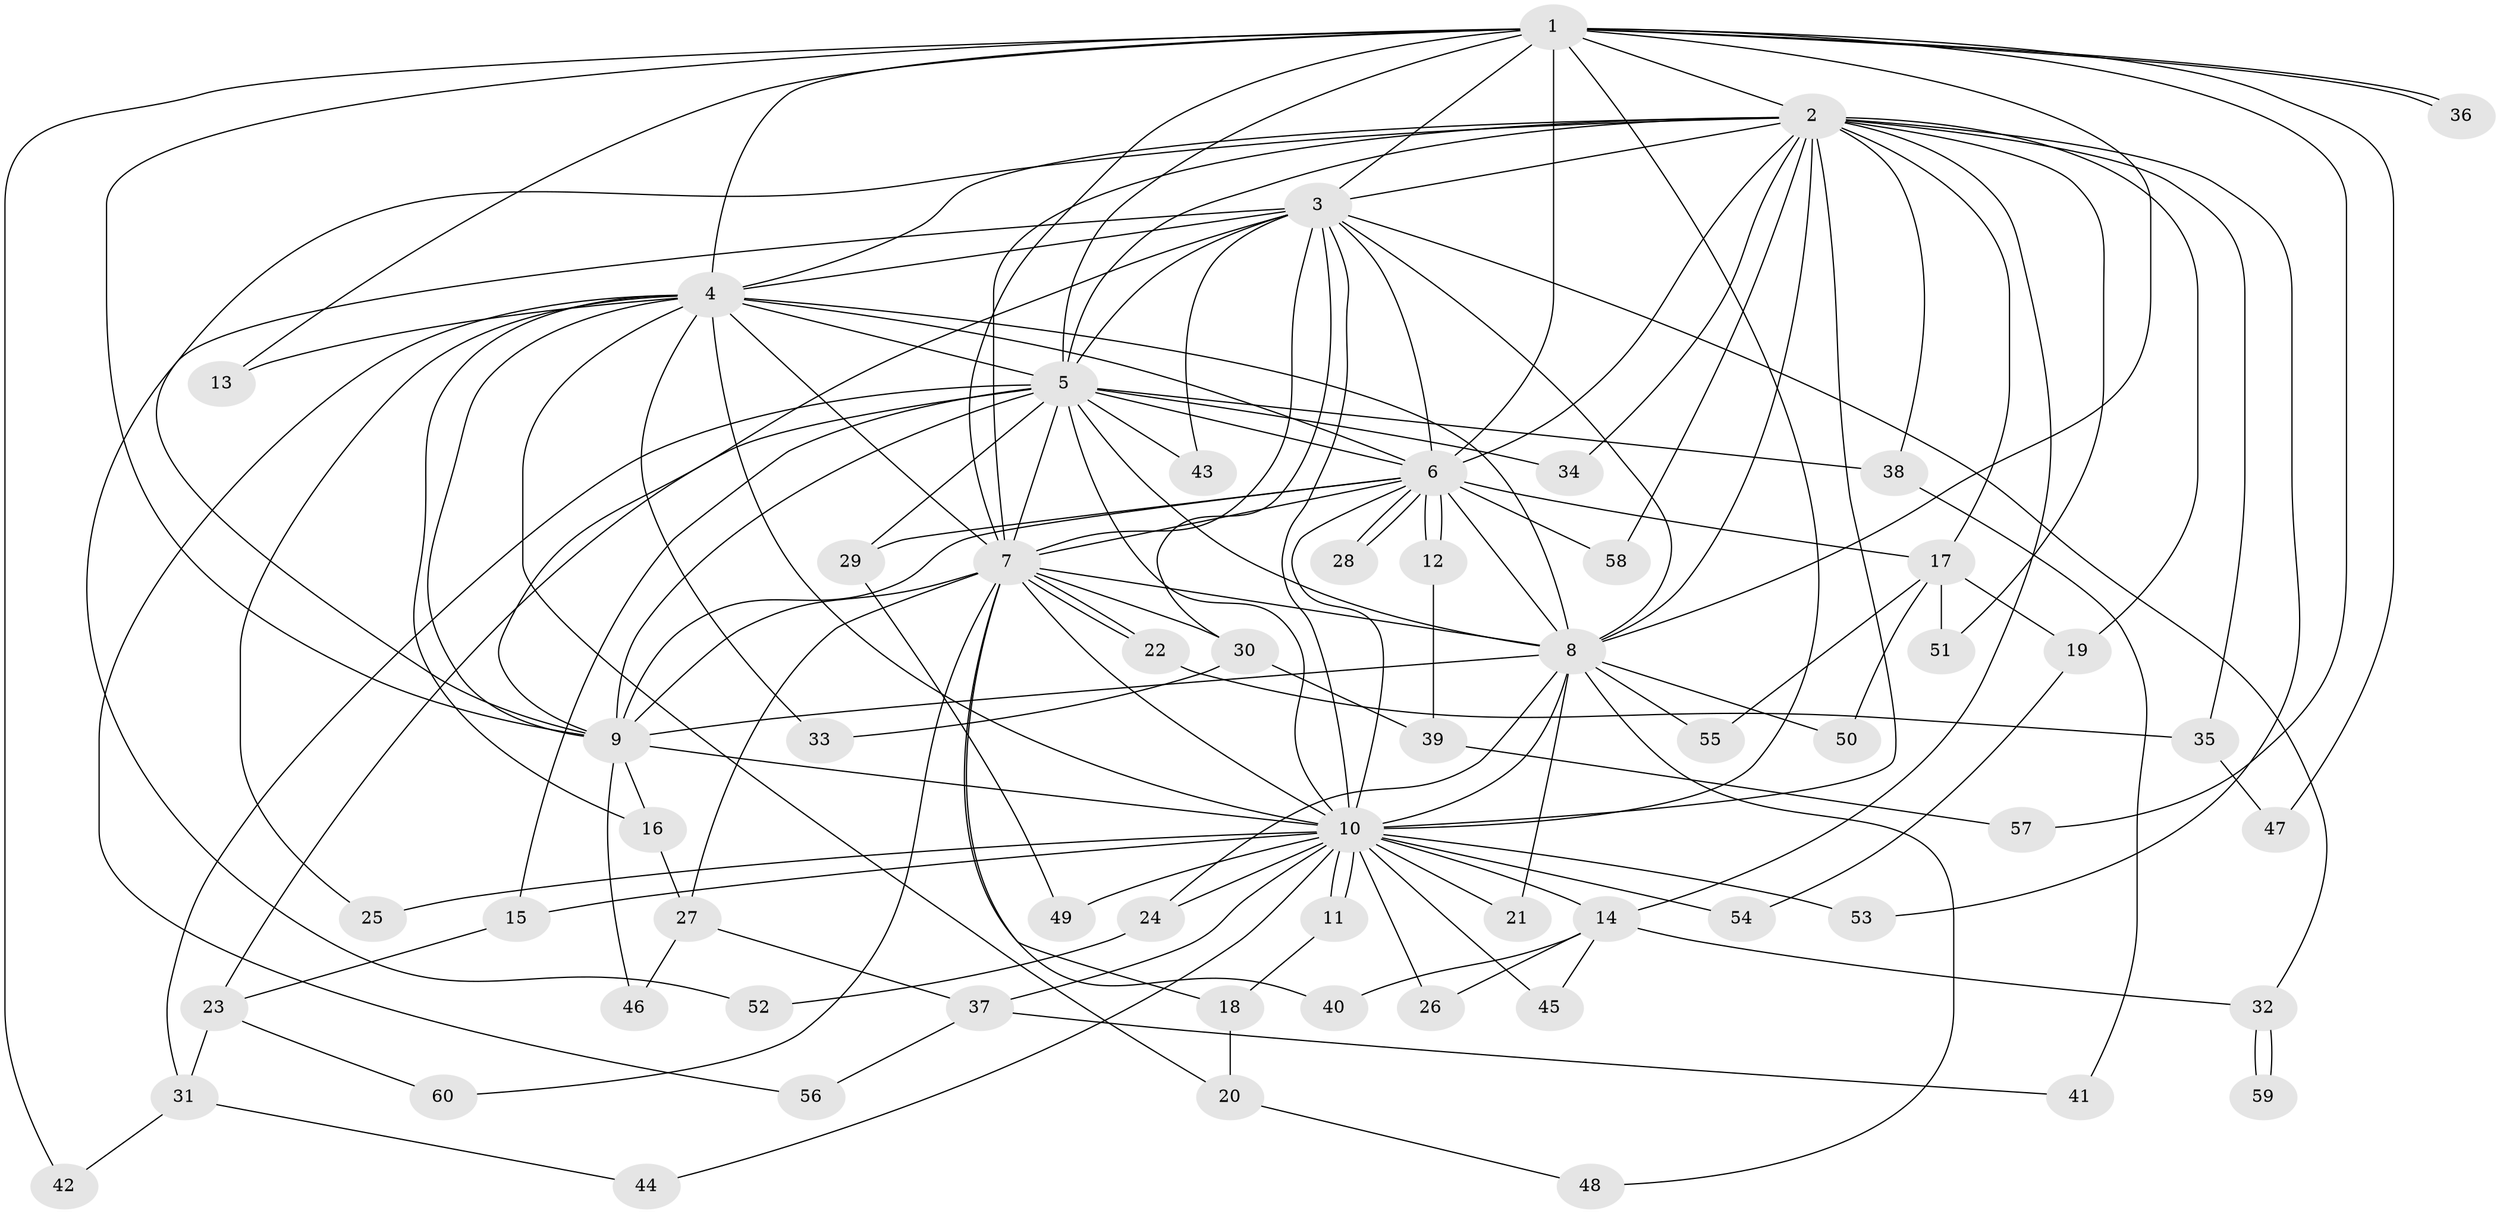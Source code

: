 // Generated by graph-tools (version 1.1) at 2025/44/03/09/25 04:44:10]
// undirected, 60 vertices, 145 edges
graph export_dot {
graph [start="1"]
  node [color=gray90,style=filled];
  1;
  2;
  3;
  4;
  5;
  6;
  7;
  8;
  9;
  10;
  11;
  12;
  13;
  14;
  15;
  16;
  17;
  18;
  19;
  20;
  21;
  22;
  23;
  24;
  25;
  26;
  27;
  28;
  29;
  30;
  31;
  32;
  33;
  34;
  35;
  36;
  37;
  38;
  39;
  40;
  41;
  42;
  43;
  44;
  45;
  46;
  47;
  48;
  49;
  50;
  51;
  52;
  53;
  54;
  55;
  56;
  57;
  58;
  59;
  60;
  1 -- 2;
  1 -- 3;
  1 -- 4;
  1 -- 5;
  1 -- 6;
  1 -- 7;
  1 -- 8;
  1 -- 9;
  1 -- 10;
  1 -- 13;
  1 -- 36;
  1 -- 36;
  1 -- 42;
  1 -- 47;
  1 -- 57;
  2 -- 3;
  2 -- 4;
  2 -- 5;
  2 -- 6;
  2 -- 7;
  2 -- 8;
  2 -- 9;
  2 -- 10;
  2 -- 14;
  2 -- 17;
  2 -- 19;
  2 -- 34;
  2 -- 35;
  2 -- 38;
  2 -- 51;
  2 -- 53;
  2 -- 58;
  3 -- 4;
  3 -- 5;
  3 -- 6;
  3 -- 7;
  3 -- 8;
  3 -- 9;
  3 -- 10;
  3 -- 30;
  3 -- 32;
  3 -- 43;
  3 -- 52;
  4 -- 5;
  4 -- 6;
  4 -- 7;
  4 -- 8;
  4 -- 9;
  4 -- 10;
  4 -- 13;
  4 -- 16;
  4 -- 20;
  4 -- 25;
  4 -- 33;
  4 -- 56;
  5 -- 6;
  5 -- 7;
  5 -- 8;
  5 -- 9;
  5 -- 10;
  5 -- 15;
  5 -- 23;
  5 -- 29;
  5 -- 31;
  5 -- 34;
  5 -- 38;
  5 -- 43;
  6 -- 7;
  6 -- 8;
  6 -- 9;
  6 -- 10;
  6 -- 12;
  6 -- 12;
  6 -- 17;
  6 -- 28;
  6 -- 28;
  6 -- 29;
  6 -- 58;
  7 -- 8;
  7 -- 9;
  7 -- 10;
  7 -- 18;
  7 -- 22;
  7 -- 22;
  7 -- 27;
  7 -- 30;
  7 -- 40;
  7 -- 60;
  8 -- 9;
  8 -- 10;
  8 -- 21;
  8 -- 24;
  8 -- 48;
  8 -- 50;
  8 -- 55;
  9 -- 10;
  9 -- 16;
  9 -- 46;
  10 -- 11;
  10 -- 11;
  10 -- 14;
  10 -- 15;
  10 -- 21;
  10 -- 24;
  10 -- 25;
  10 -- 26;
  10 -- 37;
  10 -- 44;
  10 -- 45;
  10 -- 49;
  10 -- 53;
  10 -- 54;
  11 -- 18;
  12 -- 39;
  14 -- 26;
  14 -- 32;
  14 -- 40;
  14 -- 45;
  15 -- 23;
  16 -- 27;
  17 -- 19;
  17 -- 50;
  17 -- 51;
  17 -- 55;
  18 -- 20;
  19 -- 54;
  20 -- 48;
  22 -- 35;
  23 -- 31;
  23 -- 60;
  24 -- 52;
  27 -- 37;
  27 -- 46;
  29 -- 49;
  30 -- 33;
  30 -- 39;
  31 -- 42;
  31 -- 44;
  32 -- 59;
  32 -- 59;
  35 -- 47;
  37 -- 41;
  37 -- 56;
  38 -- 41;
  39 -- 57;
}
